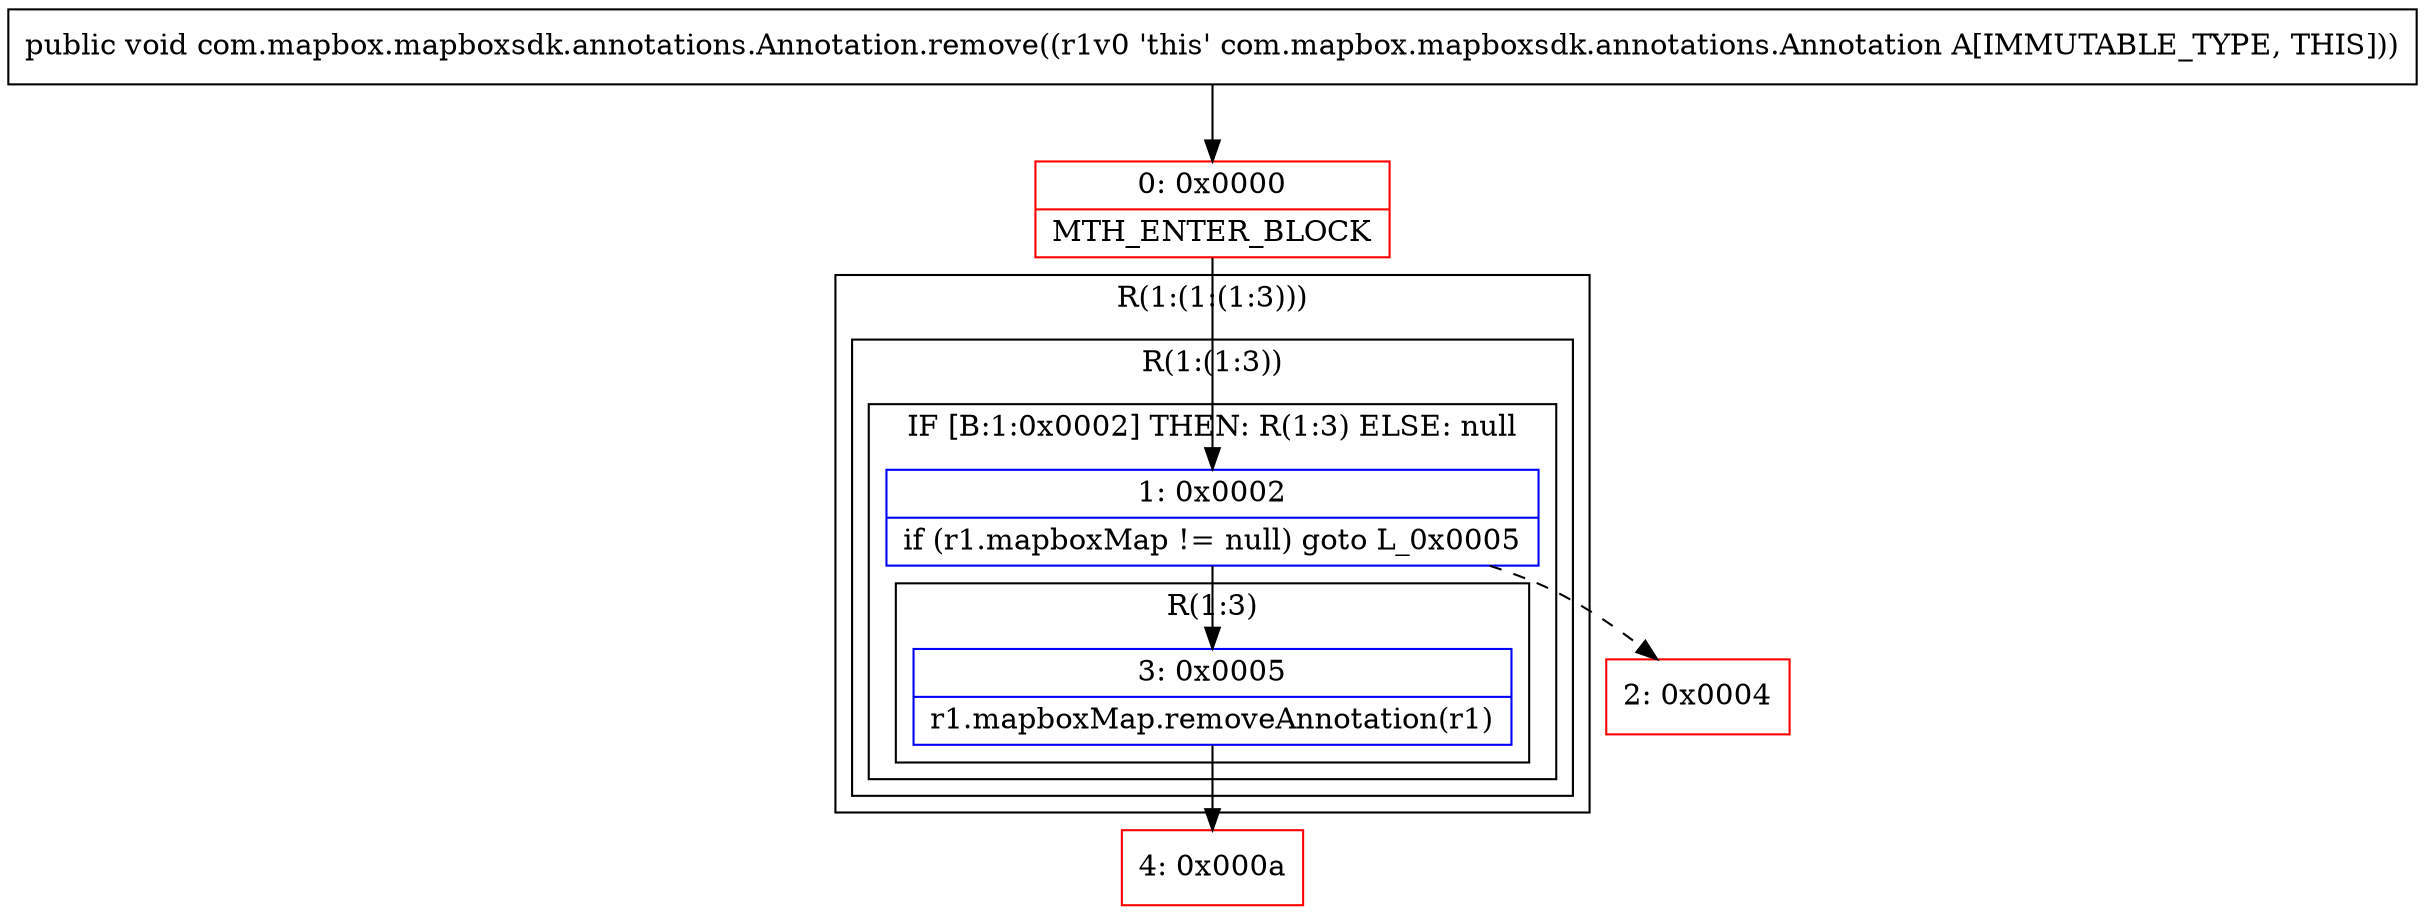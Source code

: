 digraph "CFG forcom.mapbox.mapboxsdk.annotations.Annotation.remove()V" {
subgraph cluster_Region_720682524 {
label = "R(1:(1:(1:3)))";
node [shape=record,color=blue];
subgraph cluster_Region_215348796 {
label = "R(1:(1:3))";
node [shape=record,color=blue];
subgraph cluster_IfRegion_655396973 {
label = "IF [B:1:0x0002] THEN: R(1:3) ELSE: null";
node [shape=record,color=blue];
Node_1 [shape=record,label="{1\:\ 0x0002|if (r1.mapboxMap != null) goto L_0x0005\l}"];
subgraph cluster_Region_355024827 {
label = "R(1:3)";
node [shape=record,color=blue];
Node_3 [shape=record,label="{3\:\ 0x0005|r1.mapboxMap.removeAnnotation(r1)\l}"];
}
}
}
}
Node_0 [shape=record,color=red,label="{0\:\ 0x0000|MTH_ENTER_BLOCK\l}"];
Node_2 [shape=record,color=red,label="{2\:\ 0x0004}"];
Node_4 [shape=record,color=red,label="{4\:\ 0x000a}"];
MethodNode[shape=record,label="{public void com.mapbox.mapboxsdk.annotations.Annotation.remove((r1v0 'this' com.mapbox.mapboxsdk.annotations.Annotation A[IMMUTABLE_TYPE, THIS])) }"];
MethodNode -> Node_0;
Node_1 -> Node_2[style=dashed];
Node_1 -> Node_3;
Node_3 -> Node_4;
Node_0 -> Node_1;
}

